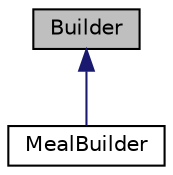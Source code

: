 digraph "Builder"
{
 // LATEX_PDF_SIZE
  edge [fontname="Helvetica",fontsize="10",labelfontname="Helvetica",labelfontsize="10"];
  node [fontname="Helvetica",fontsize="10",shape=record];
  Node1 [label="Builder",height=0.2,width=0.4,color="black", fillcolor="grey75", style="filled", fontcolor="black",tooltip="Specifies an abstract interface for creating parts of the Product object."];
  Node1 -> Node2 [dir="back",color="midnightblue",fontsize="10",style="solid",fontname="Helvetica"];
  Node2 [label="MealBuilder",height=0.2,width=0.4,color="black", fillcolor="white", style="filled",URL="$classMealBuilder.html",tooltip="Concrete Builder for Builder. Constructs and orders the construction of the Meal."];
}
